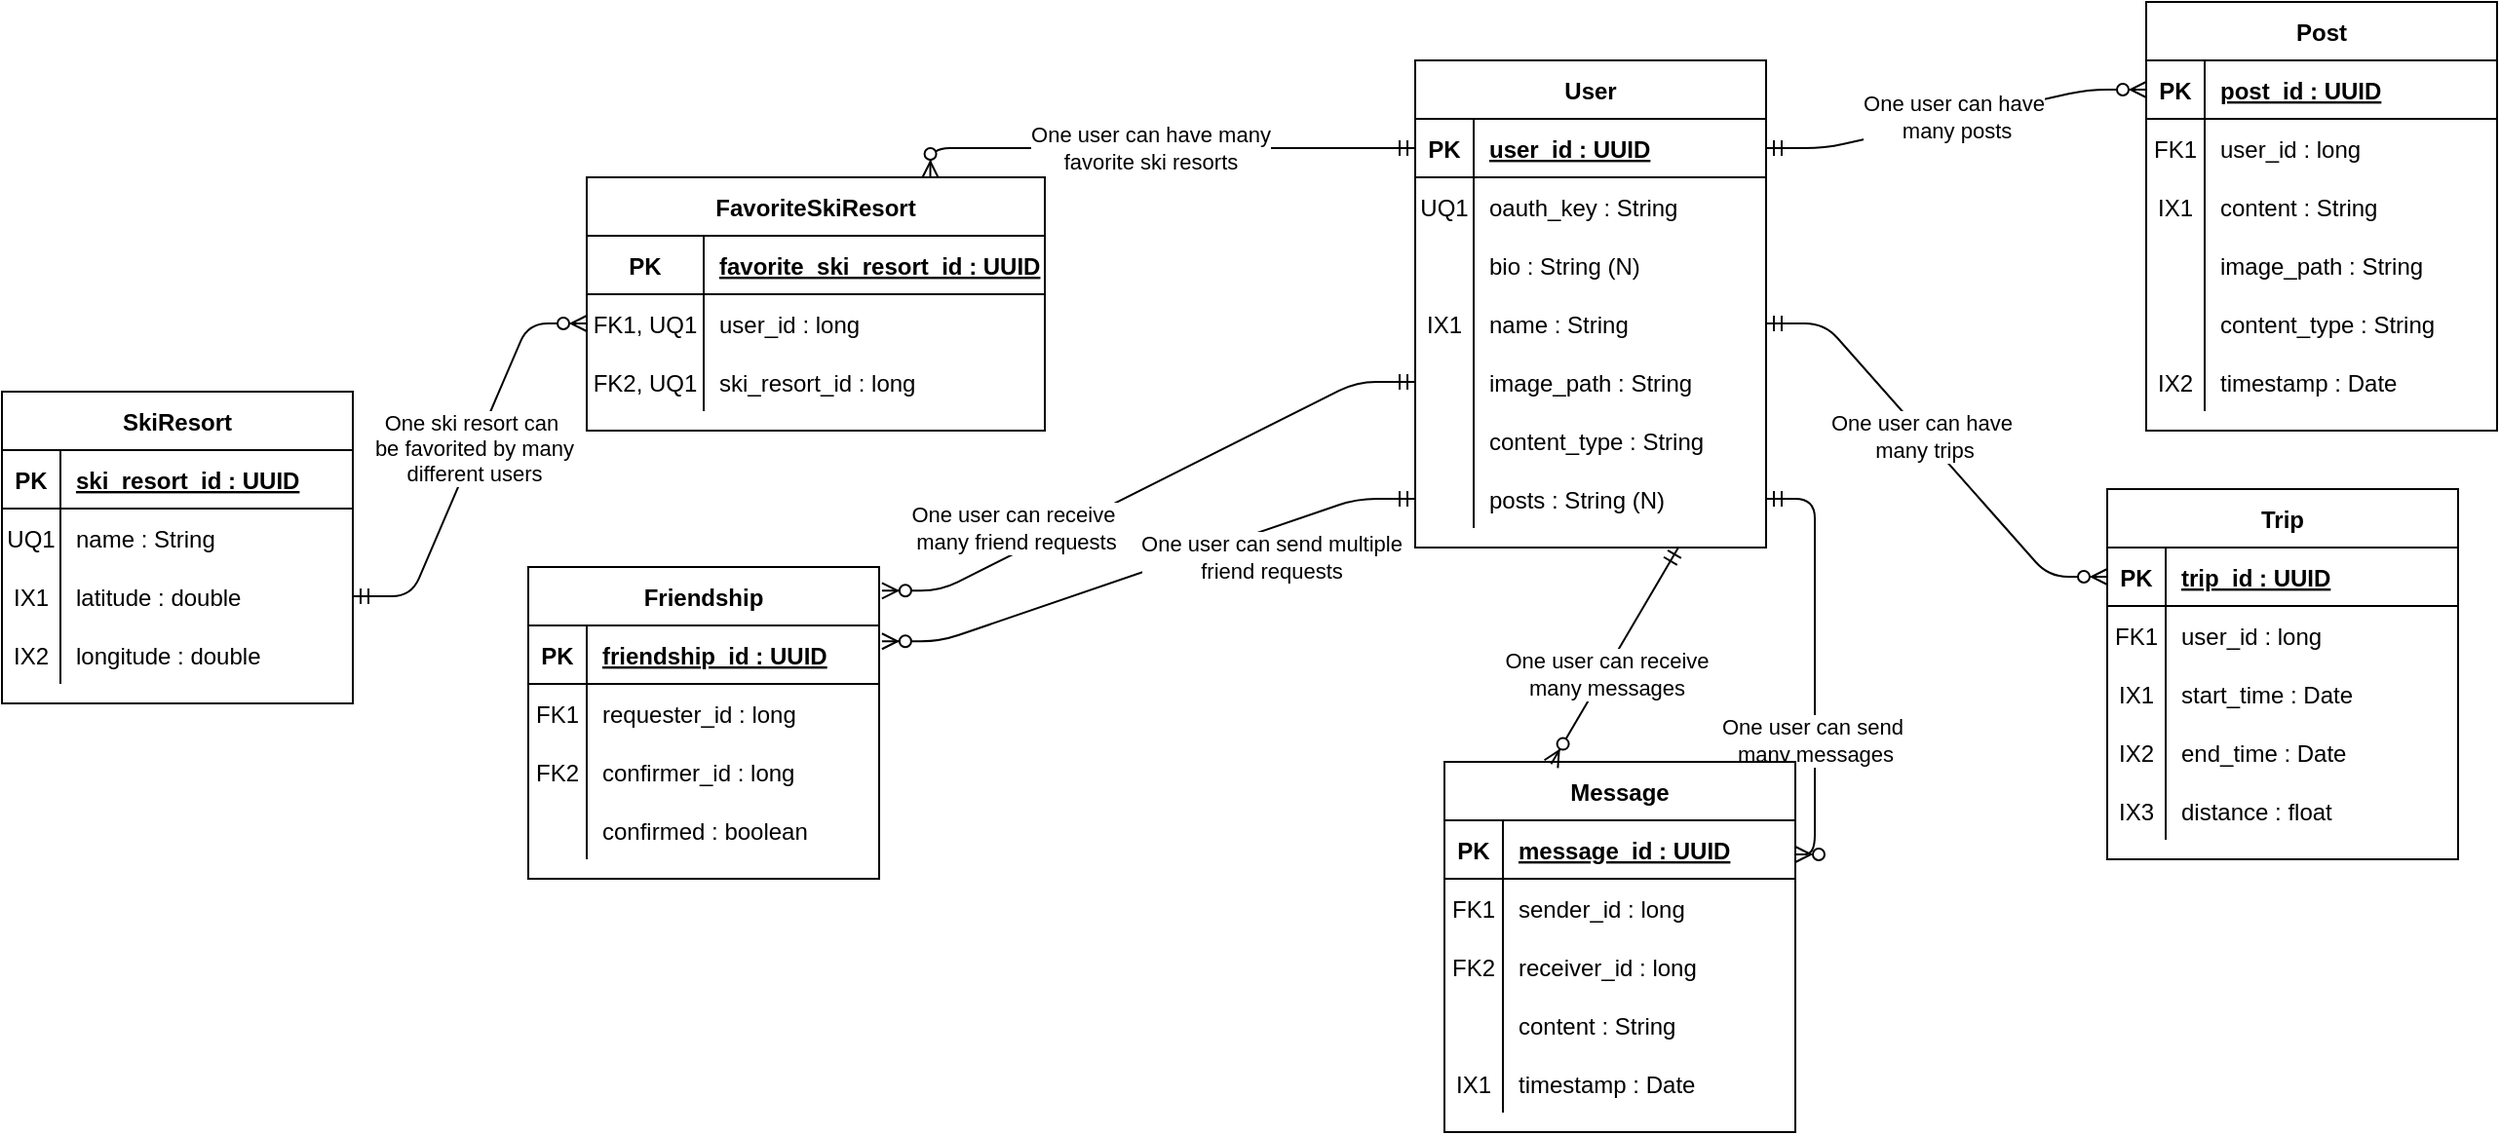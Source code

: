 <mxfile version="13.10.9" type="device"><diagram id="Pla2_hX-AQuBsee2a-CE" name="Page-1"><mxGraphModel dx="1888" dy="522" grid="1" gridSize="10" guides="1" tooltips="1" connect="1" arrows="1" fold="1" page="1" pageScale="1" pageWidth="850" pageHeight="1100" math="0" shadow="0"><root><mxCell id="0"/><mxCell id="1" parent="0"/><mxCell id="O7ZYXcbCw2IDSmmn9vWU-1" value="Post" style="shape=table;startSize=30;container=1;collapsible=1;childLayout=tableLayout;fixedRows=1;rowLines=0;fontStyle=1;align=center;resizeLast=1;" parent="1" vertex="1"><mxGeometry x="620" y="40" width="180" height="220" as="geometry"/></mxCell><mxCell id="O7ZYXcbCw2IDSmmn9vWU-2" value="" style="shape=partialRectangle;collapsible=0;dropTarget=0;pointerEvents=0;fillColor=none;top=0;left=0;bottom=1;right=0;points=[[0,0.5],[1,0.5]];portConstraint=eastwest;" parent="O7ZYXcbCw2IDSmmn9vWU-1" vertex="1"><mxGeometry y="30" width="180" height="30" as="geometry"/></mxCell><mxCell id="O7ZYXcbCw2IDSmmn9vWU-3" value="PK" style="shape=partialRectangle;connectable=0;fillColor=none;top=0;left=0;bottom=0;right=0;fontStyle=1;overflow=hidden;" parent="O7ZYXcbCw2IDSmmn9vWU-2" vertex="1"><mxGeometry width="30" height="30" as="geometry"/></mxCell><mxCell id="O7ZYXcbCw2IDSmmn9vWU-4" value="post_id : UUID" style="shape=partialRectangle;connectable=0;fillColor=none;top=0;left=0;bottom=0;right=0;align=left;spacingLeft=6;fontStyle=5;overflow=hidden;" parent="O7ZYXcbCw2IDSmmn9vWU-2" vertex="1"><mxGeometry x="30" width="150" height="30" as="geometry"/></mxCell><mxCell id="O7ZYXcbCw2IDSmmn9vWU-5" value="" style="shape=partialRectangle;collapsible=0;dropTarget=0;pointerEvents=0;fillColor=none;top=0;left=0;bottom=0;right=0;points=[[0,0.5],[1,0.5]];portConstraint=eastwest;" parent="O7ZYXcbCw2IDSmmn9vWU-1" vertex="1"><mxGeometry y="60" width="180" height="30" as="geometry"/></mxCell><mxCell id="O7ZYXcbCw2IDSmmn9vWU-6" value="FK1" style="shape=partialRectangle;connectable=0;fillColor=none;top=0;left=0;bottom=0;right=0;editable=1;overflow=hidden;" parent="O7ZYXcbCw2IDSmmn9vWU-5" vertex="1"><mxGeometry width="30" height="30" as="geometry"/></mxCell><mxCell id="O7ZYXcbCw2IDSmmn9vWU-7" value="user_id : long" style="shape=partialRectangle;connectable=0;fillColor=none;top=0;left=0;bottom=0;right=0;align=left;spacingLeft=6;overflow=hidden;" parent="O7ZYXcbCw2IDSmmn9vWU-5" vertex="1"><mxGeometry x="30" width="150" height="30" as="geometry"/></mxCell><mxCell id="QWzIRzsHnDfoNcyICcfh-4" value="" style="shape=partialRectangle;collapsible=0;dropTarget=0;pointerEvents=0;fillColor=none;top=0;left=0;bottom=0;right=0;points=[[0,0.5],[1,0.5]];portConstraint=eastwest;" parent="O7ZYXcbCw2IDSmmn9vWU-1" vertex="1"><mxGeometry y="90" width="180" height="30" as="geometry"/></mxCell><mxCell id="QWzIRzsHnDfoNcyICcfh-5" value="IX1" style="shape=partialRectangle;connectable=0;fillColor=none;top=0;left=0;bottom=0;right=0;editable=1;overflow=hidden;" parent="QWzIRzsHnDfoNcyICcfh-4" vertex="1"><mxGeometry width="30" height="30" as="geometry"/></mxCell><mxCell id="QWzIRzsHnDfoNcyICcfh-6" value="content : String" style="shape=partialRectangle;connectable=0;fillColor=none;top=0;left=0;bottom=0;right=0;align=left;spacingLeft=6;overflow=hidden;" parent="QWzIRzsHnDfoNcyICcfh-4" vertex="1"><mxGeometry x="30" width="150" height="30" as="geometry"/></mxCell><mxCell id="O7ZYXcbCw2IDSmmn9vWU-8" value="" style="shape=partialRectangle;collapsible=0;dropTarget=0;pointerEvents=0;fillColor=none;top=0;left=0;bottom=0;right=0;points=[[0,0.5],[1,0.5]];portConstraint=eastwest;" parent="O7ZYXcbCw2IDSmmn9vWU-1" vertex="1"><mxGeometry y="120" width="180" height="30" as="geometry"/></mxCell><mxCell id="O7ZYXcbCw2IDSmmn9vWU-9" value="" style="shape=partialRectangle;connectable=0;fillColor=none;top=0;left=0;bottom=0;right=0;editable=1;overflow=hidden;" parent="O7ZYXcbCw2IDSmmn9vWU-8" vertex="1"><mxGeometry width="30" height="30" as="geometry"/></mxCell><mxCell id="O7ZYXcbCw2IDSmmn9vWU-10" value="image_path : String" style="shape=partialRectangle;connectable=0;fillColor=none;top=0;left=0;bottom=0;right=0;align=left;spacingLeft=6;overflow=hidden;" parent="O7ZYXcbCw2IDSmmn9vWU-8" vertex="1"><mxGeometry x="30" width="150" height="30" as="geometry"/></mxCell><mxCell id="9sqh7duKDpmxFIAn5nqG-4" value="" style="shape=partialRectangle;collapsible=0;dropTarget=0;pointerEvents=0;fillColor=none;top=0;left=0;bottom=0;right=0;points=[[0,0.5],[1,0.5]];portConstraint=eastwest;" vertex="1" parent="O7ZYXcbCw2IDSmmn9vWU-1"><mxGeometry y="150" width="180" height="30" as="geometry"/></mxCell><mxCell id="9sqh7duKDpmxFIAn5nqG-5" value="" style="shape=partialRectangle;connectable=0;fillColor=none;top=0;left=0;bottom=0;right=0;editable=1;overflow=hidden;" vertex="1" parent="9sqh7duKDpmxFIAn5nqG-4"><mxGeometry width="30" height="30" as="geometry"/></mxCell><mxCell id="9sqh7duKDpmxFIAn5nqG-6" value="content_type : String" style="shape=partialRectangle;connectable=0;fillColor=none;top=0;left=0;bottom=0;right=0;align=left;spacingLeft=6;overflow=hidden;" vertex="1" parent="9sqh7duKDpmxFIAn5nqG-4"><mxGeometry x="30" width="150" height="30" as="geometry"/></mxCell><mxCell id="O7ZYXcbCw2IDSmmn9vWU-72" value="" style="shape=partialRectangle;collapsible=0;dropTarget=0;pointerEvents=0;fillColor=none;top=0;left=0;bottom=0;right=0;points=[[0,0.5],[1,0.5]];portConstraint=eastwest;" parent="O7ZYXcbCw2IDSmmn9vWU-1" vertex="1"><mxGeometry y="180" width="180" height="30" as="geometry"/></mxCell><mxCell id="O7ZYXcbCw2IDSmmn9vWU-73" value="IX2" style="shape=partialRectangle;connectable=0;fillColor=none;top=0;left=0;bottom=0;right=0;editable=1;overflow=hidden;" parent="O7ZYXcbCw2IDSmmn9vWU-72" vertex="1"><mxGeometry width="30" height="30" as="geometry"/></mxCell><mxCell id="O7ZYXcbCw2IDSmmn9vWU-74" value="timestamp : Date" style="shape=partialRectangle;connectable=0;fillColor=none;top=0;left=0;bottom=0;right=0;align=left;spacingLeft=6;overflow=hidden;" parent="O7ZYXcbCw2IDSmmn9vWU-72" vertex="1"><mxGeometry x="30" width="150" height="30" as="geometry"/></mxCell><mxCell id="O7ZYXcbCw2IDSmmn9vWU-60" value="" style="edgeStyle=orthogonalEdgeStyle;fontSize=12;html=1;endArrow=ERzeroToMany;startArrow=ERmandOne;exitX=1;exitY=0.5;exitDx=0;exitDy=0;entryX=1;entryY=0.25;entryDx=0;entryDy=0;" parent="1" source="O7ZYXcbCw2IDSmmn9vWU-28" target="O7ZYXcbCw2IDSmmn9vWU-31" edge="1"><mxGeometry width="100" height="100" relative="1" as="geometry"><mxPoint x="160" y="340" as="sourcePoint"/><mxPoint x="260" y="240" as="targetPoint"/></mxGeometry></mxCell><mxCell id="Xe80y7IbXO08vDFg77qG-9" value="One user can send&amp;nbsp;&lt;br&gt;many messages" style="edgeLabel;html=1;align=center;verticalAlign=middle;resizable=0;points=[];" parent="O7ZYXcbCw2IDSmmn9vWU-60" vertex="1" connectable="0"><mxGeometry x="0.369" relative="1" as="geometry"><mxPoint as="offset"/></mxGeometry></mxCell><mxCell id="O7ZYXcbCw2IDSmmn9vWU-65" value="" style="edgeStyle=entityRelationEdgeStyle;fontSize=12;html=1;endArrow=ERzeroToMany;startArrow=ERmandOne;exitX=1;exitY=0.5;exitDx=0;exitDy=0;entryX=0;entryY=0.5;entryDx=0;entryDy=0;endFill=1;" parent="1" source="O7ZYXcbCw2IDSmmn9vWU-15" target="O7ZYXcbCw2IDSmmn9vWU-2" edge="1"><mxGeometry width="100" height="100" relative="1" as="geometry"><mxPoint x="340" y="190" as="sourcePoint"/><mxPoint x="440" y="90" as="targetPoint"/></mxGeometry></mxCell><mxCell id="Xe80y7IbXO08vDFg77qG-2" value="One user can have&lt;br&gt;&amp;nbsp;many posts" style="edgeLabel;html=1;align=center;verticalAlign=middle;resizable=0;points=[];" parent="O7ZYXcbCw2IDSmmn9vWU-65" vertex="1" connectable="0"><mxGeometry x="-0.017" y="2" relative="1" as="geometry"><mxPoint as="offset"/></mxGeometry></mxCell><mxCell id="O7ZYXcbCw2IDSmmn9vWU-71" value="" style="edgeStyle=entityRelationEdgeStyle;fontSize=12;html=1;endArrow=ERzeroToMany;startArrow=ERmandOne;entryX=0;entryY=0.5;entryDx=0;entryDy=0;exitX=1;exitY=0.5;exitDx=0;exitDy=0;endFill=1;" parent="1" source="O7ZYXcbCw2IDSmmn9vWU-21" target="QWzIRzsHnDfoNcyICcfh-8" edge="1"><mxGeometry width="100" height="100" relative="1" as="geometry"><mxPoint x="320" y="230" as="sourcePoint"/><mxPoint x="500" y="425" as="targetPoint"/></mxGeometry></mxCell><mxCell id="Xe80y7IbXO08vDFg77qG-3" value="One user can have&amp;nbsp;&lt;br&gt;many trips" style="edgeLabel;html=1;align=center;verticalAlign=middle;resizable=0;points=[];" parent="O7ZYXcbCw2IDSmmn9vWU-71" vertex="1" connectable="0"><mxGeometry x="-0.082" relative="1" as="geometry"><mxPoint as="offset"/></mxGeometry></mxCell><mxCell id="QWzIRzsHnDfoNcyICcfh-60" value="" style="edgeStyle=entityRelationEdgeStyle;fontSize=12;html=1;endArrow=ERzeroToMany;startArrow=ERmandOne;entryX=0;entryY=0.5;entryDx=0;entryDy=0;exitX=1;exitY=0.5;exitDx=0;exitDy=0;endFill=1;" parent="1" source="QWzIRzsHnDfoNcyICcfh-54" target="QWzIRzsHnDfoNcyICcfh-65" edge="1"><mxGeometry width="100" height="100" relative="1" as="geometry"><mxPoint x="132.5" y="270" as="sourcePoint"/><mxPoint x="232.5" y="170" as="targetPoint"/></mxGeometry></mxCell><mxCell id="Xe80y7IbXO08vDFg77qG-8" value="One ski resort can&amp;nbsp;&lt;br&gt;be favorited by many&lt;br&gt;different users" style="edgeLabel;html=1;align=center;verticalAlign=middle;resizable=0;points=[];" parent="QWzIRzsHnDfoNcyICcfh-60" vertex="1" connectable="0"><mxGeometry x="0.061" y="1" relative="1" as="geometry"><mxPoint as="offset"/></mxGeometry></mxCell><mxCell id="QWzIRzsHnDfoNcyICcfh-61" value="FavoriteSkiResort" style="shape=table;startSize=30;container=1;collapsible=1;childLayout=tableLayout;fixedRows=1;rowLines=0;fontStyle=1;align=center;resizeLast=1;" parent="1" vertex="1"><mxGeometry x="-180" y="130" width="235" height="130" as="geometry"/></mxCell><mxCell id="QWzIRzsHnDfoNcyICcfh-62" value="" style="shape=partialRectangle;collapsible=0;dropTarget=0;pointerEvents=0;fillColor=none;top=0;left=0;bottom=1;right=0;points=[[0,0.5],[1,0.5]];portConstraint=eastwest;" parent="QWzIRzsHnDfoNcyICcfh-61" vertex="1"><mxGeometry y="30" width="235" height="30" as="geometry"/></mxCell><mxCell id="QWzIRzsHnDfoNcyICcfh-63" value="PK" style="shape=partialRectangle;connectable=0;fillColor=none;top=0;left=0;bottom=0;right=0;fontStyle=1;overflow=hidden;" parent="QWzIRzsHnDfoNcyICcfh-62" vertex="1"><mxGeometry width="60" height="30" as="geometry"/></mxCell><mxCell id="QWzIRzsHnDfoNcyICcfh-64" value="favorite_ski_resort_id : UUID" style="shape=partialRectangle;connectable=0;fillColor=none;top=0;left=0;bottom=0;right=0;align=left;spacingLeft=6;fontStyle=5;overflow=hidden;" parent="QWzIRzsHnDfoNcyICcfh-62" vertex="1"><mxGeometry x="60" width="175" height="30" as="geometry"/></mxCell><mxCell id="QWzIRzsHnDfoNcyICcfh-65" value="" style="shape=partialRectangle;collapsible=0;dropTarget=0;pointerEvents=0;fillColor=none;top=0;left=0;bottom=0;right=0;points=[[0,0.5],[1,0.5]];portConstraint=eastwest;" parent="QWzIRzsHnDfoNcyICcfh-61" vertex="1"><mxGeometry y="60" width="235" height="30" as="geometry"/></mxCell><mxCell id="QWzIRzsHnDfoNcyICcfh-66" value="FK1, UQ1" style="shape=partialRectangle;connectable=0;fillColor=none;top=0;left=0;bottom=0;right=0;editable=1;overflow=hidden;" parent="QWzIRzsHnDfoNcyICcfh-65" vertex="1"><mxGeometry width="60" height="30" as="geometry"/></mxCell><mxCell id="QWzIRzsHnDfoNcyICcfh-67" value="user_id : long" style="shape=partialRectangle;connectable=0;fillColor=none;top=0;left=0;bottom=0;right=0;align=left;spacingLeft=6;overflow=hidden;" parent="QWzIRzsHnDfoNcyICcfh-65" vertex="1"><mxGeometry x="60" width="175" height="30" as="geometry"/></mxCell><mxCell id="QWzIRzsHnDfoNcyICcfh-68" value="" style="shape=partialRectangle;collapsible=0;dropTarget=0;pointerEvents=0;fillColor=none;top=0;left=0;bottom=0;right=0;points=[[0,0.5],[1,0.5]];portConstraint=eastwest;" parent="QWzIRzsHnDfoNcyICcfh-61" vertex="1"><mxGeometry y="90" width="235" height="30" as="geometry"/></mxCell><mxCell id="QWzIRzsHnDfoNcyICcfh-69" value="FK2, UQ1" style="shape=partialRectangle;connectable=0;fillColor=none;top=0;left=0;bottom=0;right=0;editable=1;overflow=hidden;" parent="QWzIRzsHnDfoNcyICcfh-68" vertex="1"><mxGeometry width="60" height="30" as="geometry"/></mxCell><mxCell id="QWzIRzsHnDfoNcyICcfh-70" value="ski_resort_id : long" style="shape=partialRectangle;connectable=0;fillColor=none;top=0;left=0;bottom=0;right=0;align=left;spacingLeft=6;overflow=hidden;" parent="QWzIRzsHnDfoNcyICcfh-68" vertex="1"><mxGeometry x="60" width="175" height="30" as="geometry"/></mxCell><mxCell id="QWzIRzsHnDfoNcyICcfh-47" value="SkiResort" style="shape=table;startSize=30;container=1;collapsible=1;childLayout=tableLayout;fixedRows=1;rowLines=0;fontStyle=1;align=center;resizeLast=1;" parent="1" vertex="1"><mxGeometry x="-480" y="240" width="180" height="160" as="geometry"/></mxCell><mxCell id="QWzIRzsHnDfoNcyICcfh-48" value="" style="shape=partialRectangle;collapsible=0;dropTarget=0;pointerEvents=0;fillColor=none;top=0;left=0;bottom=1;right=0;points=[[0,0.5],[1,0.5]];portConstraint=eastwest;" parent="QWzIRzsHnDfoNcyICcfh-47" vertex="1"><mxGeometry y="30" width="180" height="30" as="geometry"/></mxCell><mxCell id="QWzIRzsHnDfoNcyICcfh-49" value="PK" style="shape=partialRectangle;connectable=0;fillColor=none;top=0;left=0;bottom=0;right=0;fontStyle=1;overflow=hidden;" parent="QWzIRzsHnDfoNcyICcfh-48" vertex="1"><mxGeometry width="30" height="30" as="geometry"/></mxCell><mxCell id="QWzIRzsHnDfoNcyICcfh-50" value="ski_resort_id : UUID" style="shape=partialRectangle;connectable=0;fillColor=none;top=0;left=0;bottom=0;right=0;align=left;spacingLeft=6;fontStyle=5;overflow=hidden;" parent="QWzIRzsHnDfoNcyICcfh-48" vertex="1"><mxGeometry x="30" width="150" height="30" as="geometry"/></mxCell><mxCell id="QWzIRzsHnDfoNcyICcfh-51" value="" style="shape=partialRectangle;collapsible=0;dropTarget=0;pointerEvents=0;fillColor=none;top=0;left=0;bottom=0;right=0;points=[[0,0.5],[1,0.5]];portConstraint=eastwest;" parent="QWzIRzsHnDfoNcyICcfh-47" vertex="1"><mxGeometry y="60" width="180" height="30" as="geometry"/></mxCell><mxCell id="QWzIRzsHnDfoNcyICcfh-52" value="UQ1" style="shape=partialRectangle;connectable=0;fillColor=none;top=0;left=0;bottom=0;right=0;editable=1;overflow=hidden;" parent="QWzIRzsHnDfoNcyICcfh-51" vertex="1"><mxGeometry width="30" height="30" as="geometry"/></mxCell><mxCell id="QWzIRzsHnDfoNcyICcfh-53" value="name : String" style="shape=partialRectangle;connectable=0;fillColor=none;top=0;left=0;bottom=0;right=0;align=left;spacingLeft=6;overflow=hidden;" parent="QWzIRzsHnDfoNcyICcfh-51" vertex="1"><mxGeometry x="30" width="150" height="30" as="geometry"/></mxCell><mxCell id="QWzIRzsHnDfoNcyICcfh-54" value="" style="shape=partialRectangle;collapsible=0;dropTarget=0;pointerEvents=0;fillColor=none;top=0;left=0;bottom=0;right=0;points=[[0,0.5],[1,0.5]];portConstraint=eastwest;" parent="QWzIRzsHnDfoNcyICcfh-47" vertex="1"><mxGeometry y="90" width="180" height="30" as="geometry"/></mxCell><mxCell id="QWzIRzsHnDfoNcyICcfh-55" value="IX1" style="shape=partialRectangle;connectable=0;fillColor=none;top=0;left=0;bottom=0;right=0;editable=1;overflow=hidden;" parent="QWzIRzsHnDfoNcyICcfh-54" vertex="1"><mxGeometry width="30" height="30" as="geometry"/></mxCell><mxCell id="QWzIRzsHnDfoNcyICcfh-56" value="latitude : double" style="shape=partialRectangle;connectable=0;fillColor=none;top=0;left=0;bottom=0;right=0;align=left;spacingLeft=6;overflow=hidden;" parent="QWzIRzsHnDfoNcyICcfh-54" vertex="1"><mxGeometry x="30" width="150" height="30" as="geometry"/></mxCell><mxCell id="QWzIRzsHnDfoNcyICcfh-57" value="" style="shape=partialRectangle;collapsible=0;dropTarget=0;pointerEvents=0;fillColor=none;top=0;left=0;bottom=0;right=0;points=[[0,0.5],[1,0.5]];portConstraint=eastwest;" parent="QWzIRzsHnDfoNcyICcfh-47" vertex="1"><mxGeometry y="120" width="180" height="30" as="geometry"/></mxCell><mxCell id="QWzIRzsHnDfoNcyICcfh-58" value="IX2" style="shape=partialRectangle;connectable=0;fillColor=none;top=0;left=0;bottom=0;right=0;editable=1;overflow=hidden;" parent="QWzIRzsHnDfoNcyICcfh-57" vertex="1"><mxGeometry width="30" height="30" as="geometry"/></mxCell><mxCell id="QWzIRzsHnDfoNcyICcfh-59" value="longitude : double" style="shape=partialRectangle;connectable=0;fillColor=none;top=0;left=0;bottom=0;right=0;align=left;spacingLeft=6;overflow=hidden;" parent="QWzIRzsHnDfoNcyICcfh-57" vertex="1"><mxGeometry x="30" width="150" height="30" as="geometry"/></mxCell><mxCell id="QWzIRzsHnDfoNcyICcfh-71" value="" style="fontSize=12;html=1;endArrow=ERzeroToMany;startArrow=ERmandOne;exitX=0;exitY=0.5;exitDx=0;exitDy=0;entryX=0.75;entryY=0;entryDx=0;entryDy=0;endFill=1;edgeStyle=orthogonalEdgeStyle;" parent="1" source="O7ZYXcbCw2IDSmmn9vWU-15" target="QWzIRzsHnDfoNcyICcfh-61" edge="1"><mxGeometry width="100" height="100" relative="1" as="geometry"><mxPoint x="160" y="105" as="sourcePoint"/><mxPoint x="160" y="200" as="targetPoint"/></mxGeometry></mxCell><mxCell id="Xe80y7IbXO08vDFg77qG-1" value="One user can have many &lt;br&gt;favorite ski resorts" style="edgeLabel;html=1;align=center;verticalAlign=middle;resizable=0;points=[];" parent="QWzIRzsHnDfoNcyICcfh-71" vertex="1" connectable="0"><mxGeometry x="0.037" relative="1" as="geometry"><mxPoint as="offset"/></mxGeometry></mxCell><mxCell id="QWzIRzsHnDfoNcyICcfh-7" value="Trip" style="shape=table;startSize=30;container=1;collapsible=1;childLayout=tableLayout;fixedRows=1;rowLines=0;fontStyle=1;align=center;resizeLast=1;" parent="1" vertex="1"><mxGeometry x="600" y="290" width="180" height="190" as="geometry"/></mxCell><mxCell id="QWzIRzsHnDfoNcyICcfh-8" value="" style="shape=partialRectangle;collapsible=0;dropTarget=0;pointerEvents=0;fillColor=none;top=0;left=0;bottom=1;right=0;points=[[0,0.5],[1,0.5]];portConstraint=eastwest;" parent="QWzIRzsHnDfoNcyICcfh-7" vertex="1"><mxGeometry y="30" width="180" height="30" as="geometry"/></mxCell><mxCell id="QWzIRzsHnDfoNcyICcfh-9" value="PK" style="shape=partialRectangle;connectable=0;fillColor=none;top=0;left=0;bottom=0;right=0;fontStyle=1;overflow=hidden;" parent="QWzIRzsHnDfoNcyICcfh-8" vertex="1"><mxGeometry width="30" height="30" as="geometry"/></mxCell><mxCell id="QWzIRzsHnDfoNcyICcfh-10" value="trip_id : UUID" style="shape=partialRectangle;connectable=0;fillColor=none;top=0;left=0;bottom=0;right=0;align=left;spacingLeft=6;fontStyle=5;overflow=hidden;" parent="QWzIRzsHnDfoNcyICcfh-8" vertex="1"><mxGeometry x="30" width="150" height="30" as="geometry"/></mxCell><mxCell id="QWzIRzsHnDfoNcyICcfh-11" value="" style="shape=partialRectangle;collapsible=0;dropTarget=0;pointerEvents=0;fillColor=none;top=0;left=0;bottom=0;right=0;points=[[0,0.5],[1,0.5]];portConstraint=eastwest;" parent="QWzIRzsHnDfoNcyICcfh-7" vertex="1"><mxGeometry y="60" width="180" height="30" as="geometry"/></mxCell><mxCell id="QWzIRzsHnDfoNcyICcfh-12" value="FK1" style="shape=partialRectangle;connectable=0;fillColor=none;top=0;left=0;bottom=0;right=0;editable=1;overflow=hidden;" parent="QWzIRzsHnDfoNcyICcfh-11" vertex="1"><mxGeometry width="30" height="30" as="geometry"/></mxCell><mxCell id="QWzIRzsHnDfoNcyICcfh-13" value="user_id : long" style="shape=partialRectangle;connectable=0;fillColor=none;top=0;left=0;bottom=0;right=0;align=left;spacingLeft=6;overflow=hidden;" parent="QWzIRzsHnDfoNcyICcfh-11" vertex="1"><mxGeometry x="30" width="150" height="30" as="geometry"/></mxCell><mxCell id="QWzIRzsHnDfoNcyICcfh-14" value="" style="shape=partialRectangle;collapsible=0;dropTarget=0;pointerEvents=0;fillColor=none;top=0;left=0;bottom=0;right=0;points=[[0,0.5],[1,0.5]];portConstraint=eastwest;" parent="QWzIRzsHnDfoNcyICcfh-7" vertex="1"><mxGeometry y="90" width="180" height="30" as="geometry"/></mxCell><mxCell id="QWzIRzsHnDfoNcyICcfh-15" value="IX1" style="shape=partialRectangle;connectable=0;fillColor=none;top=0;left=0;bottom=0;right=0;editable=1;overflow=hidden;" parent="QWzIRzsHnDfoNcyICcfh-14" vertex="1"><mxGeometry width="30" height="30" as="geometry"/></mxCell><mxCell id="QWzIRzsHnDfoNcyICcfh-16" value="start_time : Date" style="shape=partialRectangle;connectable=0;fillColor=none;top=0;left=0;bottom=0;right=0;align=left;spacingLeft=6;overflow=hidden;" parent="QWzIRzsHnDfoNcyICcfh-14" vertex="1"><mxGeometry x="30" width="150" height="30" as="geometry"/></mxCell><mxCell id="QWzIRzsHnDfoNcyICcfh-17" value="" style="shape=partialRectangle;collapsible=0;dropTarget=0;pointerEvents=0;fillColor=none;top=0;left=0;bottom=0;right=0;points=[[0,0.5],[1,0.5]];portConstraint=eastwest;" parent="QWzIRzsHnDfoNcyICcfh-7" vertex="1"><mxGeometry y="120" width="180" height="30" as="geometry"/></mxCell><mxCell id="QWzIRzsHnDfoNcyICcfh-18" value="IX2" style="shape=partialRectangle;connectable=0;fillColor=none;top=0;left=0;bottom=0;right=0;editable=1;overflow=hidden;" parent="QWzIRzsHnDfoNcyICcfh-17" vertex="1"><mxGeometry width="30" height="30" as="geometry"/></mxCell><mxCell id="QWzIRzsHnDfoNcyICcfh-19" value="end_time : Date" style="shape=partialRectangle;connectable=0;fillColor=none;top=0;left=0;bottom=0;right=0;align=left;spacingLeft=6;overflow=hidden;" parent="QWzIRzsHnDfoNcyICcfh-17" vertex="1"><mxGeometry x="30" width="150" height="30" as="geometry"/></mxCell><mxCell id="QWzIRzsHnDfoNcyICcfh-20" value="" style="shape=partialRectangle;collapsible=0;dropTarget=0;pointerEvents=0;fillColor=none;top=0;left=0;bottom=0;right=0;points=[[0,0.5],[1,0.5]];portConstraint=eastwest;" parent="QWzIRzsHnDfoNcyICcfh-7" vertex="1"><mxGeometry y="150" width="180" height="30" as="geometry"/></mxCell><mxCell id="QWzIRzsHnDfoNcyICcfh-21" value="IX3" style="shape=partialRectangle;connectable=0;fillColor=none;top=0;left=0;bottom=0;right=0;editable=1;overflow=hidden;" parent="QWzIRzsHnDfoNcyICcfh-20" vertex="1"><mxGeometry width="30" height="30" as="geometry"/></mxCell><mxCell id="QWzIRzsHnDfoNcyICcfh-22" value="distance : float" style="shape=partialRectangle;connectable=0;fillColor=none;top=0;left=0;bottom=0;right=0;align=left;spacingLeft=6;overflow=hidden;" parent="QWzIRzsHnDfoNcyICcfh-20" vertex="1"><mxGeometry x="30" width="150" height="30" as="geometry"/></mxCell><mxCell id="O7ZYXcbCw2IDSmmn9vWU-31" value="Message" style="shape=table;startSize=30;container=1;collapsible=1;childLayout=tableLayout;fixedRows=1;rowLines=0;fontStyle=1;align=center;resizeLast=1;" parent="1" vertex="1"><mxGeometry x="260" y="430" width="180" height="190" as="geometry"/></mxCell><mxCell id="O7ZYXcbCw2IDSmmn9vWU-32" value="" style="shape=partialRectangle;collapsible=0;dropTarget=0;pointerEvents=0;fillColor=none;top=0;left=0;bottom=1;right=0;points=[[0,0.5],[1,0.5]];portConstraint=eastwest;" parent="O7ZYXcbCw2IDSmmn9vWU-31" vertex="1"><mxGeometry y="30" width="180" height="30" as="geometry"/></mxCell><mxCell id="O7ZYXcbCw2IDSmmn9vWU-33" value="PK" style="shape=partialRectangle;connectable=0;fillColor=none;top=0;left=0;bottom=0;right=0;fontStyle=1;overflow=hidden;" parent="O7ZYXcbCw2IDSmmn9vWU-32" vertex="1"><mxGeometry width="30" height="30" as="geometry"/></mxCell><mxCell id="O7ZYXcbCw2IDSmmn9vWU-34" value="message_id : UUID" style="shape=partialRectangle;connectable=0;fillColor=none;top=0;left=0;bottom=0;right=0;align=left;spacingLeft=6;fontStyle=5;overflow=hidden;" parent="O7ZYXcbCw2IDSmmn9vWU-32" vertex="1"><mxGeometry x="30" width="150" height="30" as="geometry"/></mxCell><mxCell id="O7ZYXcbCw2IDSmmn9vWU-35" value="" style="shape=partialRectangle;collapsible=0;dropTarget=0;pointerEvents=0;fillColor=none;top=0;left=0;bottom=0;right=0;points=[[0,0.5],[1,0.5]];portConstraint=eastwest;" parent="O7ZYXcbCw2IDSmmn9vWU-31" vertex="1"><mxGeometry y="60" width="180" height="30" as="geometry"/></mxCell><mxCell id="O7ZYXcbCw2IDSmmn9vWU-36" value="FK1" style="shape=partialRectangle;connectable=0;fillColor=none;top=0;left=0;bottom=0;right=0;editable=1;overflow=hidden;" parent="O7ZYXcbCw2IDSmmn9vWU-35" vertex="1"><mxGeometry width="30" height="30" as="geometry"/></mxCell><mxCell id="O7ZYXcbCw2IDSmmn9vWU-37" value="sender_id : long" style="shape=partialRectangle;connectable=0;fillColor=none;top=0;left=0;bottom=0;right=0;align=left;spacingLeft=6;overflow=hidden;" parent="O7ZYXcbCw2IDSmmn9vWU-35" vertex="1"><mxGeometry x="30" width="150" height="30" as="geometry"/></mxCell><mxCell id="QWzIRzsHnDfoNcyICcfh-90" value="" style="shape=partialRectangle;collapsible=0;dropTarget=0;pointerEvents=0;fillColor=none;top=0;left=0;bottom=0;right=0;points=[[0,0.5],[1,0.5]];portConstraint=eastwest;" parent="O7ZYXcbCw2IDSmmn9vWU-31" vertex="1"><mxGeometry y="90" width="180" height="30" as="geometry"/></mxCell><mxCell id="QWzIRzsHnDfoNcyICcfh-91" value="FK2" style="shape=partialRectangle;connectable=0;fillColor=none;top=0;left=0;bottom=0;right=0;editable=1;overflow=hidden;" parent="QWzIRzsHnDfoNcyICcfh-90" vertex="1"><mxGeometry width="30" height="30" as="geometry"/></mxCell><mxCell id="QWzIRzsHnDfoNcyICcfh-92" value="receiver_id : long" style="shape=partialRectangle;connectable=0;fillColor=none;top=0;left=0;bottom=0;right=0;align=left;spacingLeft=6;overflow=hidden;" parent="QWzIRzsHnDfoNcyICcfh-90" vertex="1"><mxGeometry x="30" width="150" height="30" as="geometry"/></mxCell><mxCell id="O7ZYXcbCw2IDSmmn9vWU-38" value="" style="shape=partialRectangle;collapsible=0;dropTarget=0;pointerEvents=0;fillColor=none;top=0;left=0;bottom=0;right=0;points=[[0,0.5],[1,0.5]];portConstraint=eastwest;" parent="O7ZYXcbCw2IDSmmn9vWU-31" vertex="1"><mxGeometry y="120" width="180" height="30" as="geometry"/></mxCell><mxCell id="O7ZYXcbCw2IDSmmn9vWU-39" value="" style="shape=partialRectangle;connectable=0;fillColor=none;top=0;left=0;bottom=0;right=0;editable=1;overflow=hidden;" parent="O7ZYXcbCw2IDSmmn9vWU-38" vertex="1"><mxGeometry width="30" height="30" as="geometry"/></mxCell><mxCell id="O7ZYXcbCw2IDSmmn9vWU-40" value="content : String" style="shape=partialRectangle;connectable=0;fillColor=none;top=0;left=0;bottom=0;right=0;align=left;spacingLeft=6;overflow=hidden;" parent="O7ZYXcbCw2IDSmmn9vWU-38" vertex="1"><mxGeometry x="30" width="150" height="30" as="geometry"/></mxCell><mxCell id="O7ZYXcbCw2IDSmmn9vWU-41" value="" style="shape=partialRectangle;collapsible=0;dropTarget=0;pointerEvents=0;fillColor=none;top=0;left=0;bottom=0;right=0;points=[[0,0.5],[1,0.5]];portConstraint=eastwest;" parent="O7ZYXcbCw2IDSmmn9vWU-31" vertex="1"><mxGeometry y="150" width="180" height="30" as="geometry"/></mxCell><mxCell id="O7ZYXcbCw2IDSmmn9vWU-42" value="IX1" style="shape=partialRectangle;connectable=0;fillColor=none;top=0;left=0;bottom=0;right=0;editable=1;overflow=hidden;" parent="O7ZYXcbCw2IDSmmn9vWU-41" vertex="1"><mxGeometry width="30" height="30" as="geometry"/></mxCell><mxCell id="O7ZYXcbCw2IDSmmn9vWU-43" value="timestamp : Date" style="shape=partialRectangle;connectable=0;fillColor=none;top=0;left=0;bottom=0;right=0;align=left;spacingLeft=6;overflow=hidden;" parent="O7ZYXcbCw2IDSmmn9vWU-41" vertex="1"><mxGeometry x="30" width="150" height="30" as="geometry"/></mxCell><mxCell id="QWzIRzsHnDfoNcyICcfh-72" value="Friendship" style="shape=table;startSize=30;container=1;collapsible=1;childLayout=tableLayout;fixedRows=1;rowLines=0;fontStyle=1;align=center;resizeLast=1;" parent="1" vertex="1"><mxGeometry x="-210" y="330" width="180" height="160" as="geometry"/></mxCell><mxCell id="QWzIRzsHnDfoNcyICcfh-73" value="" style="shape=partialRectangle;collapsible=0;dropTarget=0;pointerEvents=0;fillColor=none;top=0;left=0;bottom=1;right=0;points=[[0,0.5],[1,0.5]];portConstraint=eastwest;" parent="QWzIRzsHnDfoNcyICcfh-72" vertex="1"><mxGeometry y="30" width="180" height="30" as="geometry"/></mxCell><mxCell id="QWzIRzsHnDfoNcyICcfh-74" value="PK" style="shape=partialRectangle;connectable=0;fillColor=none;top=0;left=0;bottom=0;right=0;fontStyle=1;overflow=hidden;" parent="QWzIRzsHnDfoNcyICcfh-73" vertex="1"><mxGeometry width="30" height="30" as="geometry"/></mxCell><mxCell id="QWzIRzsHnDfoNcyICcfh-75" value="friendship_id : UUID" style="shape=partialRectangle;connectable=0;fillColor=none;top=0;left=0;bottom=0;right=0;align=left;spacingLeft=6;fontStyle=5;overflow=hidden;" parent="QWzIRzsHnDfoNcyICcfh-73" vertex="1"><mxGeometry x="30" width="150" height="30" as="geometry"/></mxCell><mxCell id="QWzIRzsHnDfoNcyICcfh-76" value="" style="shape=partialRectangle;collapsible=0;dropTarget=0;pointerEvents=0;fillColor=none;top=0;left=0;bottom=0;right=0;points=[[0,0.5],[1,0.5]];portConstraint=eastwest;" parent="QWzIRzsHnDfoNcyICcfh-72" vertex="1"><mxGeometry y="60" width="180" height="30" as="geometry"/></mxCell><mxCell id="QWzIRzsHnDfoNcyICcfh-77" value="FK1" style="shape=partialRectangle;connectable=0;fillColor=none;top=0;left=0;bottom=0;right=0;editable=1;overflow=hidden;" parent="QWzIRzsHnDfoNcyICcfh-76" vertex="1"><mxGeometry width="30" height="30" as="geometry"/></mxCell><mxCell id="QWzIRzsHnDfoNcyICcfh-78" value="requester_id : long" style="shape=partialRectangle;connectable=0;fillColor=none;top=0;left=0;bottom=0;right=0;align=left;spacingLeft=6;overflow=hidden;" parent="QWzIRzsHnDfoNcyICcfh-76" vertex="1"><mxGeometry x="30" width="150" height="30" as="geometry"/></mxCell><mxCell id="QWzIRzsHnDfoNcyICcfh-79" value="" style="shape=partialRectangle;collapsible=0;dropTarget=0;pointerEvents=0;fillColor=none;top=0;left=0;bottom=0;right=0;points=[[0,0.5],[1,0.5]];portConstraint=eastwest;" parent="QWzIRzsHnDfoNcyICcfh-72" vertex="1"><mxGeometry y="90" width="180" height="30" as="geometry"/></mxCell><mxCell id="QWzIRzsHnDfoNcyICcfh-80" value="FK2" style="shape=partialRectangle;connectable=0;fillColor=none;top=0;left=0;bottom=0;right=0;editable=1;overflow=hidden;" parent="QWzIRzsHnDfoNcyICcfh-79" vertex="1"><mxGeometry width="30" height="30" as="geometry"/></mxCell><mxCell id="QWzIRzsHnDfoNcyICcfh-81" value="confirmer_id : long" style="shape=partialRectangle;connectable=0;fillColor=none;top=0;left=0;bottom=0;right=0;align=left;spacingLeft=6;overflow=hidden;" parent="QWzIRzsHnDfoNcyICcfh-79" vertex="1"><mxGeometry x="30" width="150" height="30" as="geometry"/></mxCell><mxCell id="QWzIRzsHnDfoNcyICcfh-86" value="" style="shape=partialRectangle;collapsible=0;dropTarget=0;pointerEvents=0;fillColor=none;top=0;left=0;bottom=0;right=0;points=[[0,0.5],[1,0.5]];portConstraint=eastwest;" parent="QWzIRzsHnDfoNcyICcfh-72" vertex="1"><mxGeometry y="120" width="180" height="30" as="geometry"/></mxCell><mxCell id="QWzIRzsHnDfoNcyICcfh-87" value="" style="shape=partialRectangle;connectable=0;fillColor=none;top=0;left=0;bottom=0;right=0;editable=1;overflow=hidden;" parent="QWzIRzsHnDfoNcyICcfh-86" vertex="1"><mxGeometry width="30" height="30" as="geometry"/></mxCell><mxCell id="QWzIRzsHnDfoNcyICcfh-88" value="confirmed : boolean" style="shape=partialRectangle;connectable=0;fillColor=none;top=0;left=0;bottom=0;right=0;align=left;spacingLeft=6;overflow=hidden;" parent="QWzIRzsHnDfoNcyICcfh-86" vertex="1"><mxGeometry x="30" width="150" height="30" as="geometry"/></mxCell><mxCell id="QWzIRzsHnDfoNcyICcfh-85" value="" style="edgeStyle=entityRelationEdgeStyle;fontSize=12;html=1;endArrow=ERmandOne;startArrow=ERzeroToMany;entryX=0;entryY=0.5;entryDx=0;entryDy=0;startFill=1;exitX=1.008;exitY=0.271;exitDx=0;exitDy=0;exitPerimeter=0;" parent="1" source="QWzIRzsHnDfoNcyICcfh-73" target="O7ZYXcbCw2IDSmmn9vWU-28" edge="1"><mxGeometry width="100" height="100" relative="1" as="geometry"><mxPoint x="-35" y="365" as="sourcePoint"/><mxPoint x="250" y="260" as="targetPoint"/></mxGeometry></mxCell><mxCell id="Xe80y7IbXO08vDFg77qG-7" value="One user can send multiple&lt;br&gt;friend requests" style="edgeLabel;html=1;align=center;verticalAlign=middle;resizable=0;points=[];" parent="QWzIRzsHnDfoNcyICcfh-85" vertex="1" connectable="0"><mxGeometry x="0.549" y="1" relative="1" as="geometry"><mxPoint x="-11.63" y="20" as="offset"/></mxGeometry></mxCell><mxCell id="QWzIRzsHnDfoNcyICcfh-89" value="" style="fontSize=12;html=1;endArrow=ERmandOne;startArrow=ERzeroToMany;entryX=0;entryY=0.5;entryDx=0;entryDy=0;startFill=1;edgeStyle=entityRelationEdgeStyle;exitX=1.008;exitY=0.076;exitDx=0;exitDy=0;exitPerimeter=0;" parent="1" source="QWzIRzsHnDfoNcyICcfh-72" target="O7ZYXcbCw2IDSmmn9vWU-24" edge="1"><mxGeometry width="100" height="100" relative="1" as="geometry"><mxPoint x="-31" y="340" as="sourcePoint"/><mxPoint x="235" y="260" as="targetPoint"/></mxGeometry></mxCell><mxCell id="Xe80y7IbXO08vDFg77qG-5" value="One user can receive&amp;nbsp;&lt;br&gt;many friend requests" style="edgeLabel;html=1;align=center;verticalAlign=middle;resizable=0;points=[];" parent="QWzIRzsHnDfoNcyICcfh-89" vertex="1" connectable="0"><mxGeometry x="-0.208" y="-1" relative="1" as="geometry"><mxPoint x="-41.28" y="6.78" as="offset"/></mxGeometry></mxCell><mxCell id="QWzIRzsHnDfoNcyICcfh-93" value="" style="fontSize=12;html=1;endArrow=ERzeroToMany;startArrow=ERmandOne;exitX=0.75;exitY=1;exitDx=0;exitDy=0;entryX=0.304;entryY=0.006;entryDx=0;entryDy=0;entryPerimeter=0;" parent="1" source="O7ZYXcbCw2IDSmmn9vWU-14" target="O7ZYXcbCw2IDSmmn9vWU-31" edge="1"><mxGeometry width="100" height="100" relative="1" as="geometry"><mxPoint x="435" y="295" as="sourcePoint"/><mxPoint x="435" y="392.5" as="targetPoint"/></mxGeometry></mxCell><mxCell id="Xe80y7IbXO08vDFg77qG-4" value="One user can receive&lt;br&gt;many messages" style="edgeLabel;html=1;align=center;verticalAlign=middle;resizable=0;points=[];" parent="QWzIRzsHnDfoNcyICcfh-93" vertex="1" connectable="0"><mxGeometry x="0.156" y="1" relative="1" as="geometry"><mxPoint as="offset"/></mxGeometry></mxCell><mxCell id="O7ZYXcbCw2IDSmmn9vWU-14" value="User" style="shape=table;startSize=30;container=1;collapsible=1;childLayout=tableLayout;fixedRows=1;rowLines=0;fontStyle=1;align=center;resizeLast=1;" parent="1" vertex="1"><mxGeometry x="245" y="70" width="180" height="250" as="geometry"/></mxCell><mxCell id="O7ZYXcbCw2IDSmmn9vWU-15" value="" style="shape=partialRectangle;collapsible=0;dropTarget=0;pointerEvents=0;fillColor=none;top=0;left=0;bottom=1;right=0;points=[[0,0.5],[1,0.5]];portConstraint=eastwest;" parent="O7ZYXcbCw2IDSmmn9vWU-14" vertex="1"><mxGeometry y="30" width="180" height="30" as="geometry"/></mxCell><mxCell id="O7ZYXcbCw2IDSmmn9vWU-16" value="PK" style="shape=partialRectangle;connectable=0;fillColor=none;top=0;left=0;bottom=0;right=0;fontStyle=1;overflow=hidden;" parent="O7ZYXcbCw2IDSmmn9vWU-15" vertex="1"><mxGeometry width="30" height="30" as="geometry"/></mxCell><mxCell id="O7ZYXcbCw2IDSmmn9vWU-17" value="user_id : UUID" style="shape=partialRectangle;connectable=0;fillColor=none;top=0;left=0;bottom=0;right=0;align=left;spacingLeft=6;fontStyle=5;overflow=hidden;" parent="O7ZYXcbCw2IDSmmn9vWU-15" vertex="1"><mxGeometry x="30" width="150" height="30" as="geometry"/></mxCell><mxCell id="O7ZYXcbCw2IDSmmn9vWU-18" value="" style="shape=partialRectangle;collapsible=0;dropTarget=0;pointerEvents=0;fillColor=none;top=0;left=0;bottom=0;right=0;points=[[0,0.5],[1,0.5]];portConstraint=eastwest;" parent="O7ZYXcbCw2IDSmmn9vWU-14" vertex="1"><mxGeometry y="60" width="180" height="30" as="geometry"/></mxCell><mxCell id="O7ZYXcbCw2IDSmmn9vWU-19" value="UQ1" style="shape=partialRectangle;connectable=0;fillColor=none;top=0;left=0;bottom=0;right=0;editable=1;overflow=hidden;" parent="O7ZYXcbCw2IDSmmn9vWU-18" vertex="1"><mxGeometry width="30" height="30" as="geometry"/></mxCell><mxCell id="O7ZYXcbCw2IDSmmn9vWU-20" value="oauth_key : String" style="shape=partialRectangle;connectable=0;fillColor=none;top=0;left=0;bottom=0;right=0;align=left;spacingLeft=6;overflow=hidden;" parent="O7ZYXcbCw2IDSmmn9vWU-18" vertex="1"><mxGeometry x="30" width="150" height="30" as="geometry"/></mxCell><mxCell id="QWzIRzsHnDfoNcyICcfh-1" value="" style="shape=partialRectangle;collapsible=0;dropTarget=0;pointerEvents=0;fillColor=none;top=0;left=0;bottom=0;right=0;points=[[0,0.5],[1,0.5]];portConstraint=eastwest;" parent="O7ZYXcbCw2IDSmmn9vWU-14" vertex="1"><mxGeometry y="90" width="180" height="30" as="geometry"/></mxCell><mxCell id="QWzIRzsHnDfoNcyICcfh-2" value="" style="shape=partialRectangle;connectable=0;fillColor=none;top=0;left=0;bottom=0;right=0;editable=1;overflow=hidden;" parent="QWzIRzsHnDfoNcyICcfh-1" vertex="1"><mxGeometry width="30" height="30" as="geometry"/></mxCell><mxCell id="QWzIRzsHnDfoNcyICcfh-3" value="bio : String (N)" style="shape=partialRectangle;connectable=0;fillColor=none;top=0;left=0;bottom=0;right=0;align=left;spacingLeft=6;overflow=hidden;" parent="QWzIRzsHnDfoNcyICcfh-1" vertex="1"><mxGeometry x="30" width="150" height="30" as="geometry"/></mxCell><mxCell id="O7ZYXcbCw2IDSmmn9vWU-21" value="" style="shape=partialRectangle;collapsible=0;dropTarget=0;pointerEvents=0;fillColor=none;top=0;left=0;bottom=0;right=0;points=[[0,0.5],[1,0.5]];portConstraint=eastwest;" parent="O7ZYXcbCw2IDSmmn9vWU-14" vertex="1"><mxGeometry y="120" width="180" height="30" as="geometry"/></mxCell><mxCell id="O7ZYXcbCw2IDSmmn9vWU-22" value="IX1" style="shape=partialRectangle;connectable=0;fillColor=none;top=0;left=0;bottom=0;right=0;editable=1;overflow=hidden;" parent="O7ZYXcbCw2IDSmmn9vWU-21" vertex="1"><mxGeometry width="30" height="30" as="geometry"/></mxCell><mxCell id="O7ZYXcbCw2IDSmmn9vWU-23" value="name : String" style="shape=partialRectangle;connectable=0;fillColor=none;top=0;left=0;bottom=0;right=0;align=left;spacingLeft=6;overflow=hidden;" parent="O7ZYXcbCw2IDSmmn9vWU-21" vertex="1"><mxGeometry x="30" width="150" height="30" as="geometry"/></mxCell><mxCell id="O7ZYXcbCw2IDSmmn9vWU-24" value="" style="shape=partialRectangle;collapsible=0;dropTarget=0;pointerEvents=0;fillColor=none;top=0;left=0;bottom=0;right=0;points=[[0,0.5],[1,0.5]];portConstraint=eastwest;" parent="O7ZYXcbCw2IDSmmn9vWU-14" vertex="1"><mxGeometry y="150" width="180" height="30" as="geometry"/></mxCell><mxCell id="O7ZYXcbCw2IDSmmn9vWU-25" value="" style="shape=partialRectangle;connectable=0;fillColor=none;top=0;left=0;bottom=0;right=0;editable=1;overflow=hidden;" parent="O7ZYXcbCw2IDSmmn9vWU-24" vertex="1"><mxGeometry width="30" height="30" as="geometry"/></mxCell><mxCell id="O7ZYXcbCw2IDSmmn9vWU-26" value="image_path : String" style="shape=partialRectangle;connectable=0;fillColor=none;top=0;left=0;bottom=0;right=0;align=left;spacingLeft=6;overflow=hidden;" parent="O7ZYXcbCw2IDSmmn9vWU-24" vertex="1"><mxGeometry x="30" width="150" height="30" as="geometry"/></mxCell><mxCell id="9sqh7duKDpmxFIAn5nqG-1" value="" style="shape=partialRectangle;collapsible=0;dropTarget=0;pointerEvents=0;fillColor=none;top=0;left=0;bottom=0;right=0;points=[[0,0.5],[1,0.5]];portConstraint=eastwest;" vertex="1" parent="O7ZYXcbCw2IDSmmn9vWU-14"><mxGeometry y="180" width="180" height="30" as="geometry"/></mxCell><mxCell id="9sqh7duKDpmxFIAn5nqG-2" value="" style="shape=partialRectangle;connectable=0;fillColor=none;top=0;left=0;bottom=0;right=0;editable=1;overflow=hidden;" vertex="1" parent="9sqh7duKDpmxFIAn5nqG-1"><mxGeometry width="30" height="30" as="geometry"/></mxCell><mxCell id="9sqh7duKDpmxFIAn5nqG-3" value="content_type : String" style="shape=partialRectangle;connectable=0;fillColor=none;top=0;left=0;bottom=0;right=0;align=left;spacingLeft=6;overflow=hidden;" vertex="1" parent="9sqh7duKDpmxFIAn5nqG-1"><mxGeometry x="30" width="150" height="30" as="geometry"/></mxCell><mxCell id="O7ZYXcbCw2IDSmmn9vWU-28" value="" style="shape=partialRectangle;collapsible=0;dropTarget=0;pointerEvents=0;fillColor=none;top=0;left=0;bottom=0;right=0;points=[[0,0.5],[1,0.5]];portConstraint=eastwest;" parent="O7ZYXcbCw2IDSmmn9vWU-14" vertex="1"><mxGeometry y="210" width="180" height="30" as="geometry"/></mxCell><mxCell id="O7ZYXcbCw2IDSmmn9vWU-29" value="" style="shape=partialRectangle;connectable=0;fillColor=none;top=0;left=0;bottom=0;right=0;editable=1;overflow=hidden;" parent="O7ZYXcbCw2IDSmmn9vWU-28" vertex="1"><mxGeometry width="30" height="30" as="geometry"/></mxCell><mxCell id="O7ZYXcbCw2IDSmmn9vWU-30" value="posts : String (N)" style="shape=partialRectangle;connectable=0;fillColor=none;top=0;left=0;bottom=0;right=0;align=left;spacingLeft=6;overflow=hidden;" parent="O7ZYXcbCw2IDSmmn9vWU-28" vertex="1"><mxGeometry x="30" width="150" height="30" as="geometry"/></mxCell></root></mxGraphModel></diagram></mxfile>